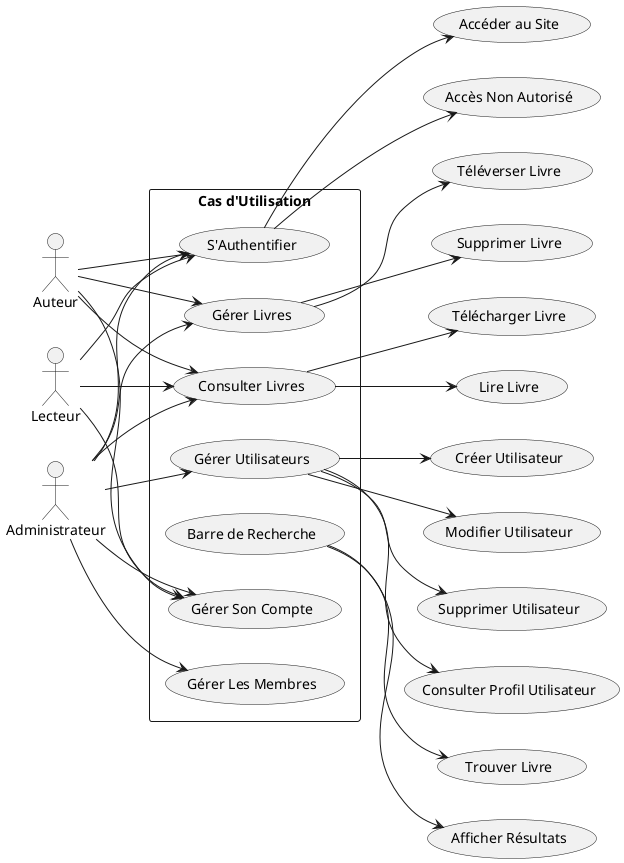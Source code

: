 @startuml
skinparam actorStyle actor
left to right direction
actor Auteur as Auteur
actor Lecteur as Lecteur
actor Administrateur as Admin

rectangle "Cas d'Utilisation" {
  (S'Authentifier)
  (Gérer Utilisateurs)
  (Gérer Livres)
  (Consulter Livres)
  (Barre de Recherche)
  (Gérer Son Compte)
  (Gérer Les Membres)
}

Auteur --> (S'Authentifier)
Auteur --> (Consulter Livres)
Auteur --> (Gérer Livres)
Lecteur --> (S'Authentifier)
Lecteur --> (Consulter Livres)
Admin --> (S'Authentifier)
Admin --> (Consulter Livres)
Admin --> (Gérer Utilisateurs)
Admin --> (Gérer Livres)
Auteur --> (Gérer Son Compte)
Lecteur --> (Gérer Son Compte)
Admin --> (Gérer Son Compte)
Admin --> (Gérer Les Membres)

(S'Authentifier) --> (Accéder au Site)
(S'Authentifier) --> (Accès Non Autorisé)
(Gérer Utilisateurs) --> (Créer Utilisateur)
(Gérer Utilisateurs) --> (Modifier Utilisateur)
(Gérer Utilisateurs) --> (Supprimer Utilisateur)
(Gérer Utilisateurs) --> (Consulter Profil Utilisateur)
(Consulter Livres) --> (Télécharger Livre)
(Consulter Livres) --> (Lire Livre)
(Gérer Livres) --> (Téléverser Livre)
(Gérer Livres) --> (Supprimer Livre)
(Barre de Recherche) --> (Trouver Livre)
(Barre de Recherche) --> (Afficher Résultats)

@enduml

